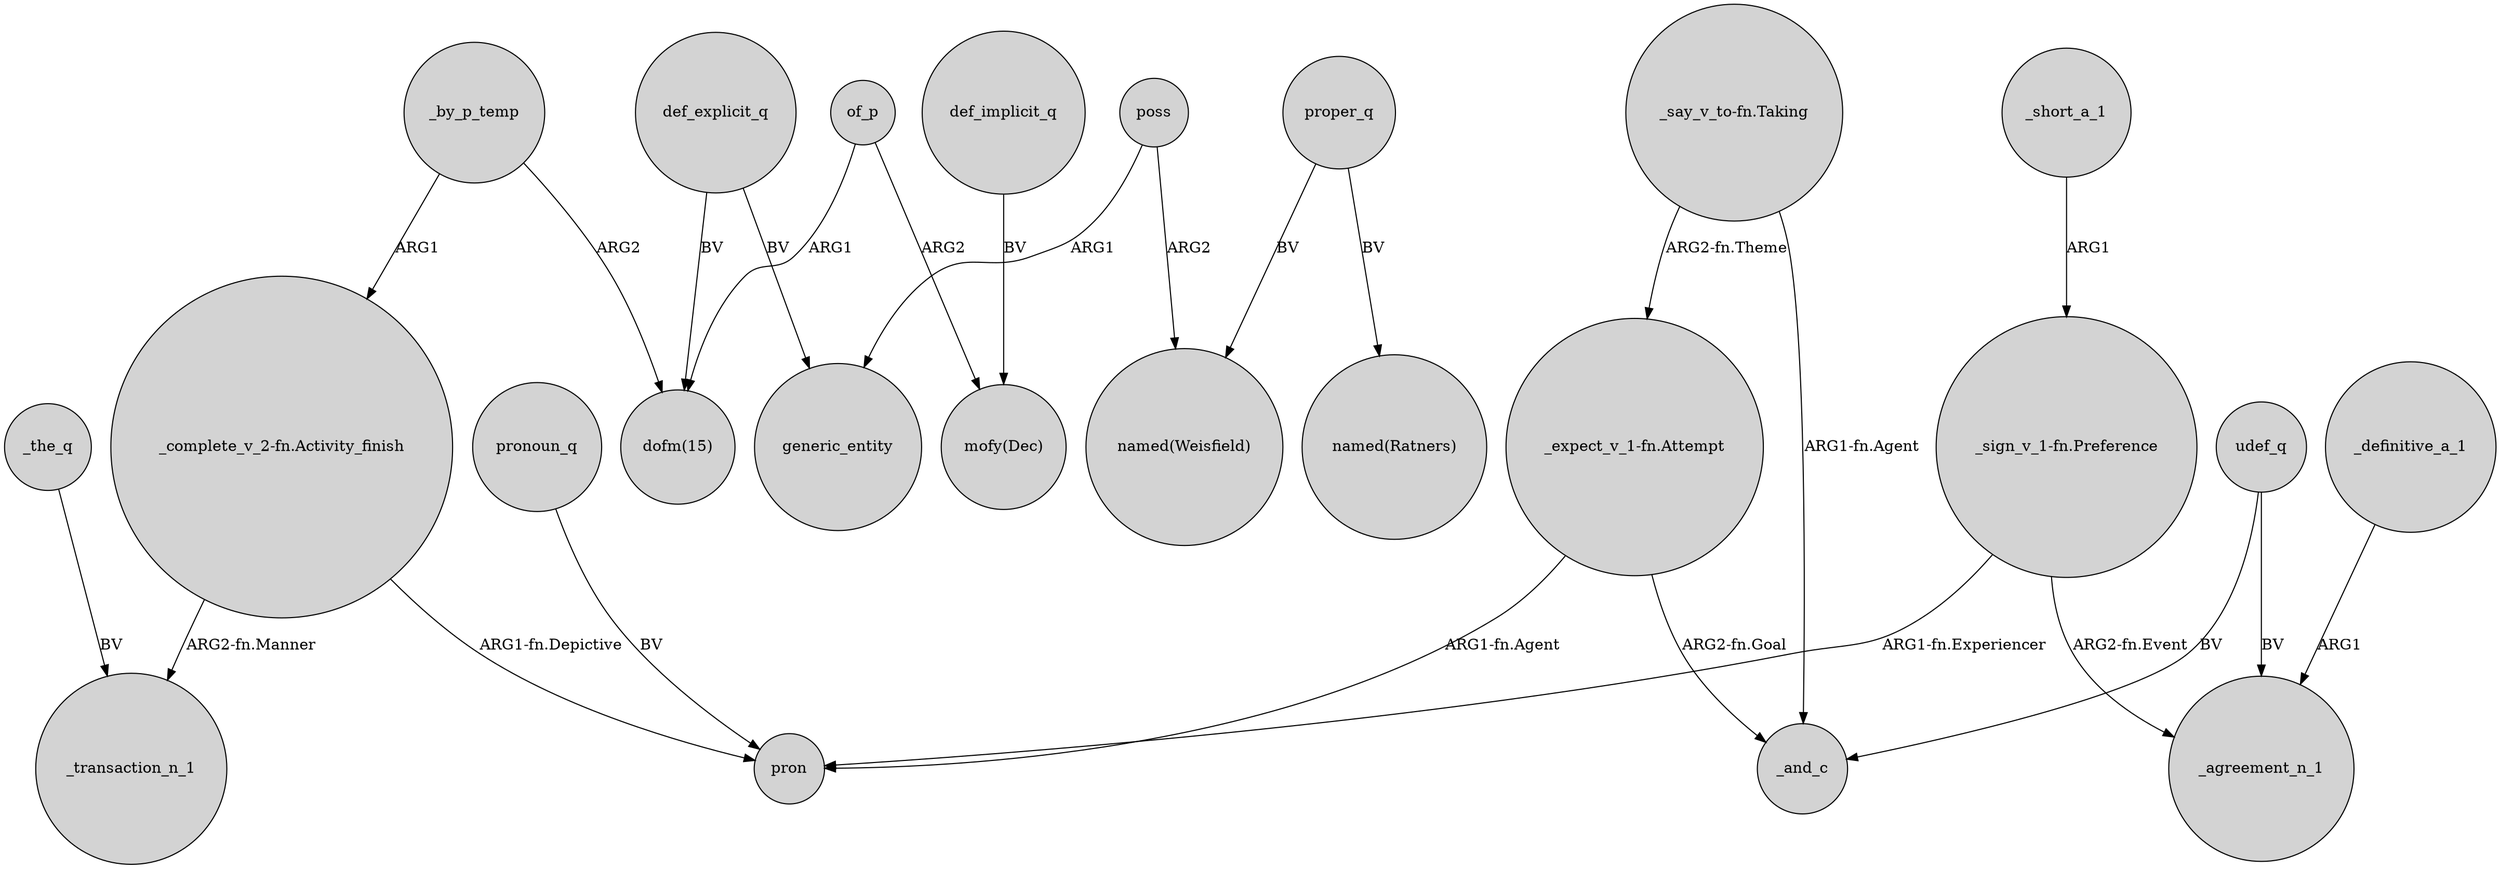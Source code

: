 digraph {
	node [shape=circle style=filled]
	"_expect_v_1-fn.Attempt" -> pron [label="ARG1-fn.Agent"]
	proper_q -> "named(Ratners)" [label=BV]
	def_explicit_q -> generic_entity [label=BV]
	"_say_v_to-fn.Taking" -> _and_c [label="ARG1-fn.Agent"]
	"_complete_v_2-fn.Activity_finish" -> pron [label="ARG1-fn.Depictive"]
	_by_p_temp -> "dofm(15)" [label=ARG2]
	udef_q -> _and_c [label=BV]
	poss -> "named(Weisfield)" [label=ARG2]
	_definitive_a_1 -> _agreement_n_1 [label=ARG1]
	poss -> generic_entity [label=ARG1]
	pronoun_q -> pron [label=BV]
	_the_q -> _transaction_n_1 [label=BV]
	udef_q -> _agreement_n_1 [label=BV]
	_short_a_1 -> "_sign_v_1-fn.Preference" [label=ARG1]
	"_complete_v_2-fn.Activity_finish" -> _transaction_n_1 [label="ARG2-fn.Manner"]
	proper_q -> "named(Weisfield)" [label=BV]
	_by_p_temp -> "_complete_v_2-fn.Activity_finish" [label=ARG1]
	"_sign_v_1-fn.Preference" -> _agreement_n_1 [label="ARG2-fn.Event"]
	"_sign_v_1-fn.Preference" -> pron [label="ARG1-fn.Experiencer"]
	"_expect_v_1-fn.Attempt" -> _and_c [label="ARG2-fn.Goal"]
	of_p -> "mofy(Dec)" [label=ARG2]
	of_p -> "dofm(15)" [label=ARG1]
	def_explicit_q -> "dofm(15)" [label=BV]
	"_say_v_to-fn.Taking" -> "_expect_v_1-fn.Attempt" [label="ARG2-fn.Theme"]
	def_implicit_q -> "mofy(Dec)" [label=BV]
}

